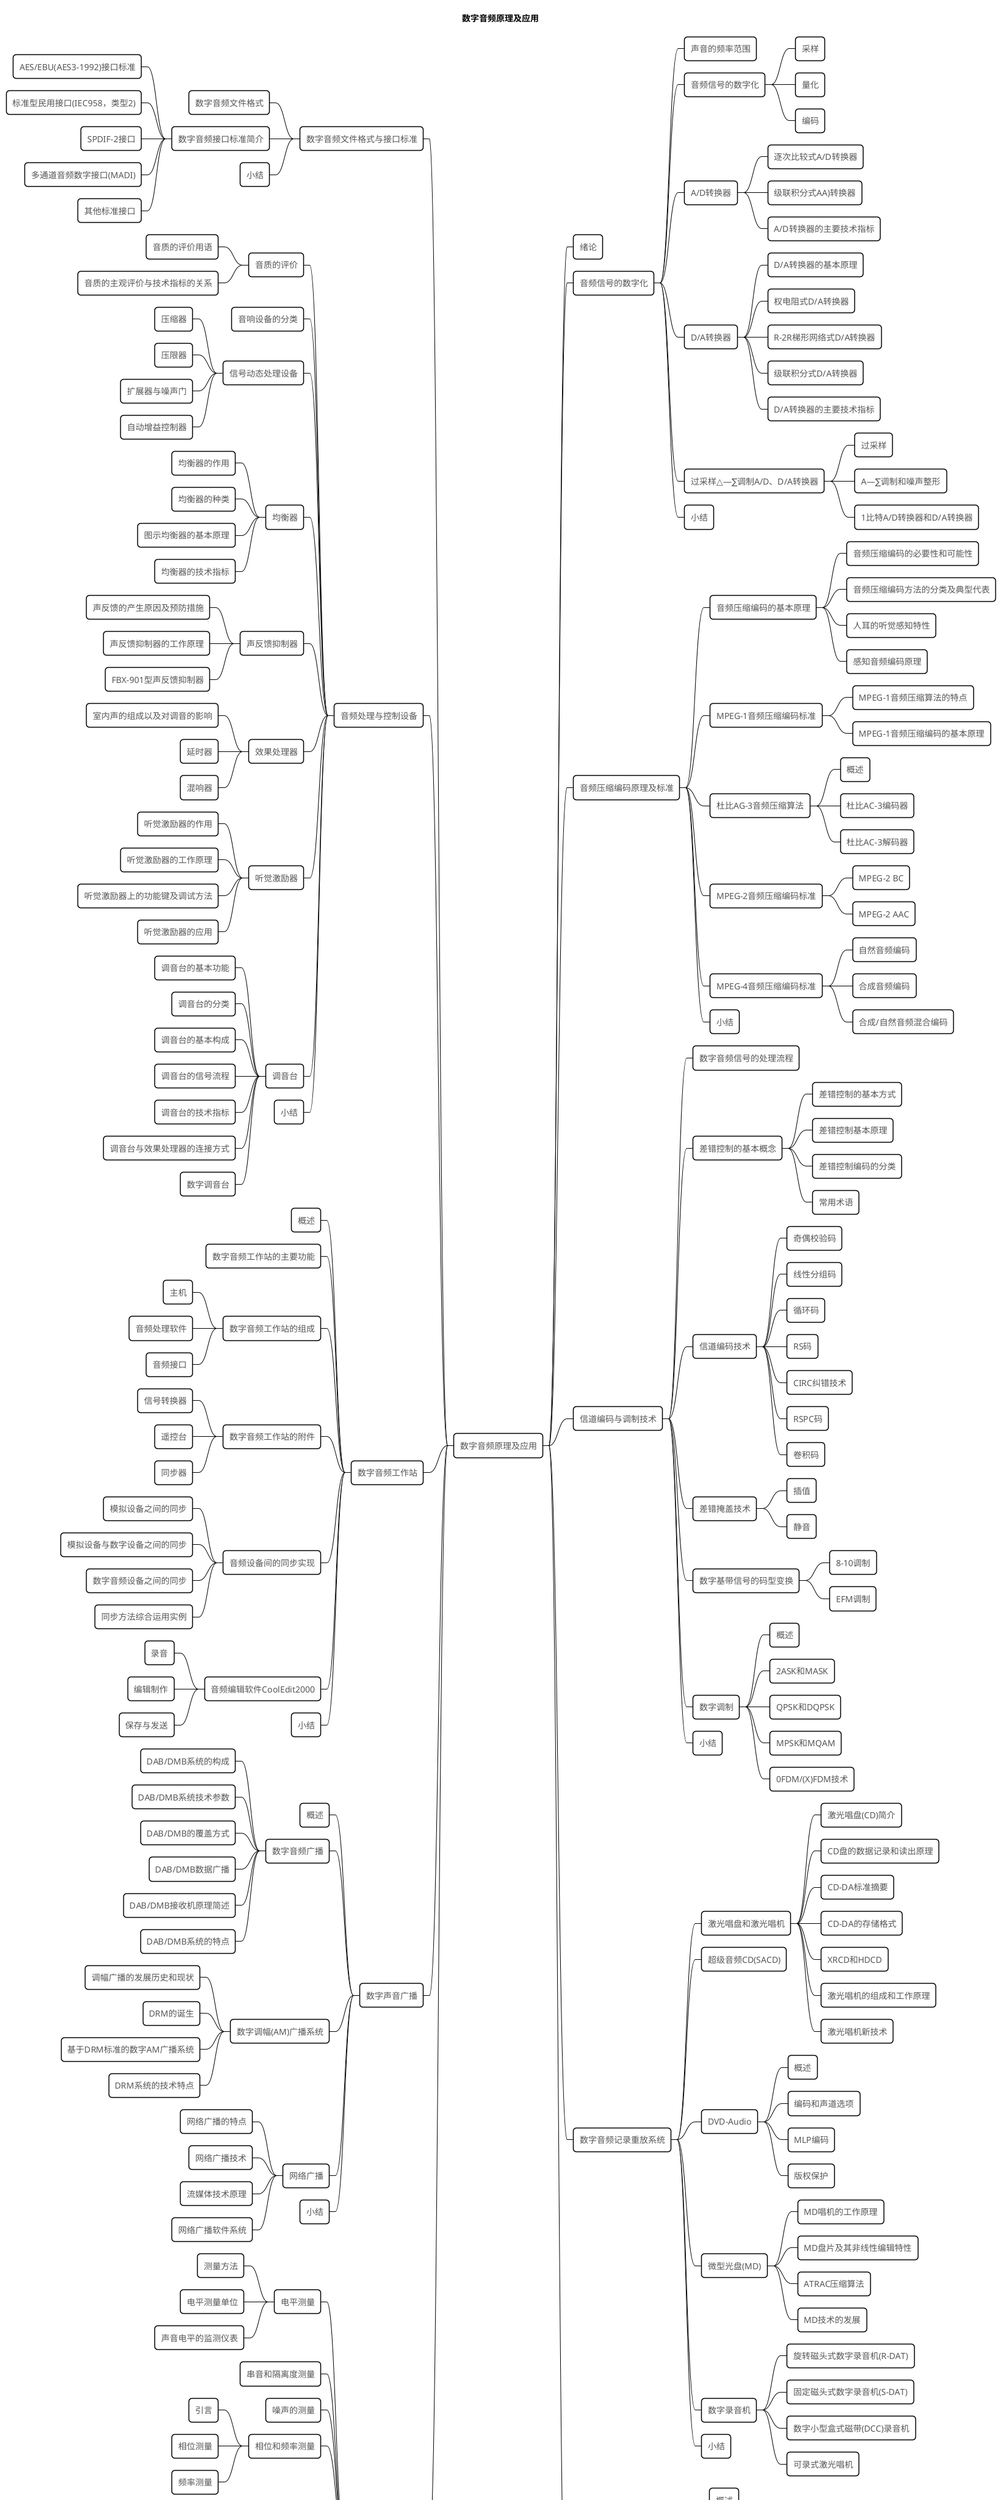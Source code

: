 

@startmindmap

<style>
mindmapDiagram {
  BackgroundColor white
  LineColor black
  RoundCorner 10
  FontColor #555
}
</style>

title 数字音频原理及应用

* 数字音频原理及应用

** 绪论

** 音频信号的数字化
*** 声音的频率范围
*** 音频信号的数字化
**** 采样
**** 量化
**** 编码
*** A/D转换器
**** 逐次比较式A/D转换器
**** 级联积分式AA)转换器
**** A/D转换器的主要技术指标
*** D/A转换器
**** D/A转换器的基本原理
**** 权电阻式D/A转换器
**** R-2R梯形网络式D/A转换器
**** 级联积分式D/A转换器
**** D/A转换器的主要技术指标
*** 过采样△—∑调制A/D、D/A转换器
**** 过采样
**** A—∑调制和噪声整形
**** 1比特A/D转换器和D/A转换器
*** 小结

** 音频压缩编码原理及标准
*** 音频压缩编码的基本原理
**** 音频压缩编码的必要性和可能性
**** 音频压缩编码方法的分类及典型代表
**** 人耳的听觉感知特性
**** 感知音频编码原理
*** MPEG-1音频压缩编码标准
**** MPEG-1音频压缩算法的特点
**** MPEG-1音频压缩编码的基本原理
*** 杜比AG-3音频压缩算法
**** 概述
**** 杜比AC-3编码器
**** 杜比AC-3解码器
*** MPEG-2音频压缩编码标准
**** MPEG-2 BC
**** MPEG-2 AAC
*** MPEG-4音频压缩编码标准
**** 自然音频编码
**** 合成音频编码
**** 合成/自然音频混合编码
*** 小结

** 信道编码与调制技术
*** 数字音频信号的处理流程
*** 差错控制的基本概念
**** 差错控制的基本方式
**** 差错控制基本原理
**** 差错控制编码的分类
**** 常用术语
*** 信道编码技术
**** 奇偶校验码
**** 线性分组码
**** 循环码
**** RS码
**** CIRC纠错技术
**** RSPC码
**** 卷积码
*** 差错掩盖技术
**** 插值
**** 静音
*** 数字基带信号的码型变换
**** 8-10调制
**** EFM调制
*** 数字调制
**** 概述
**** 2ASK和MASK
**** QPSK和DQPSK
**** MPSK和MQAM
**** 0FDM/(X)FDM技术
*** 小结

** 数字音频记录重放系统
*** 激光唱盘和激光唱机
**** 激光唱盘(CD)简介
**** CD盘的数据记录和读出原理
**** CD-DA标准摘要
**** CD-DA的存储格式
**** XRCD和HDCD
**** 激光唱机的组成和工作原理
**** 激光唱机新技术
*** 超级音频CD(SACD)
*** DVD-Audio
**** 概述
**** 编码和声道选项
**** MLP编码
**** 版权保护
*** 微型光盘(MD)
**** MD唱机的工作原理
**** MD盘片及其非线性编辑特性
**** ATRAC压缩算法
**** MD技术的发展
*** 数字录音机
**** 旋转磁头式数字录音机(R-DAT)
**** 固定磁头式数字录音机(S-DAT)
**** 数字小型盒式磁带(DCC)录音机
**** 可录式激光唱机
*** 小结

** 电子乐器数字接口(MIDI)
*** 概述
*** MIDI乐音合成器原理
**** 频率调制(FM)合成法
**** 波形表合成法
*** MIDI系统中的设备配置
**** MIDI消息输入设备
**** 音序器
**** 音源
*** MIDI系统连接
**** MIDI端口
**** 连接方式
**** MIDI的通道
**** MIDI系统连接实例
*** 常见的MIDI应用软件
**** 小结

left side

** 数字音频文件格式与接口标准
*** 数字音频文件格式
*** 数字音频接口标准简介
**** AES/EBU(AES3-1992)接口标准
**** 标准型民用接口(IEC958，类型2)
**** SPDIF-2接口
**** 多通道音频数字接口(MADI)
**** 其他标准接口
*** 小结

** 音频处理与控制设备
*** 音质的评价
**** 音质的评价用语
**** 音质的主观评价与技术指标的关系
*** 音响设备的分类
*** 信号动态处理设备
**** 压缩器
**** 压限器
**** 扩展器与噪声门
**** 自动增益控制器
*** 均衡器
**** 均衡器的作用
**** 均衡器的种类
**** 图示均衡器的基本原理
**** 均衡器的技术指标
*** 声反馈抑制器
**** 声反馈的产生原因及预防措施
**** 声反馈抑制器的工作原理
**** FBX-901型声反馈抑制器
*** 效果处理器
**** 室内声的组成以及对调音的影响
**** 延时器
**** 混响器
*** 听觉激励器
**** 听觉激励器的作用
**** 听觉激励器的工作原理
**** 听觉激励器上的功能键及调试方法
**** 听觉激励器的应用
*** 调音台
**** 调音台的基本功能
**** 调音台的分类
**** 调音台的基本构成
**** 调音台的信号流程
**** 调音台的技术指标
**** 调音台与效果处理器的连接方式
**** 数字调音台
*** 小结

** 数字音频工作站
*** 概述
*** 数字音频工作站的主要功能
*** 数字音频工作站的组成
**** 主机
**** 音频处理软件
**** 音频接口
*** 数字音频工作站的附件
**** 信号转换器
**** 遥控台
**** 同步器
*** 音频设备间的同步实现
**** 模拟设备之间的同步
**** 模拟设备与数字设备之间的同步
**** 数字音频设备之间的同步
**** 同步方法综合运用实例
*** 音频编辑软件CoolEdit2000
**** 录音
**** 编辑制作
**** 保存与发送
*** 小结

** 数字声音广播
*** 概述
*** 数字音频广播
**** DAB/DMB系统的构成
**** DAB/DMB系统技术参数
**** DAB/DMB的覆盖方式
**** DAB/DMB数据广播
**** DAB/DMB接收机原理简述
**** DAB/DMB系统的特点
*** 数字调幅(AM)广播系统
**** 调幅广播的发展历史和现状
**** DRM的诞生
**** 基于DRM标准的数字AM广播系统
**** DRM系统的技术特点
*** 网络广播
**** 网络广播的特点
**** 网络广播技术
**** 流媒体技术原理
**** 网络广播软件系统
*** 小结

** 音频测量与分析
*** 电平测量
**** 测量方法
**** 电平测量单位
**** 声音电平的监测仪表
*** 串音和隔离度测量
*** 噪声的测量
*** 相位和频率测量
**** 引言
**** 相位测量
**** 频率测量
*** 信号频谱分析
**** 时域和频域的关系
**** 周期性矩形脉冲的频谱
**** 谐波分析仪(选频电平表)
**** 频谱分析仪
*** 非线性失真的测量
**** 基波抑制法
**** 交互调制法
**** 白噪声法
*** 眼图及抖动测量
**** 眼图
**** 抖动
*** 小结



@endmindmap